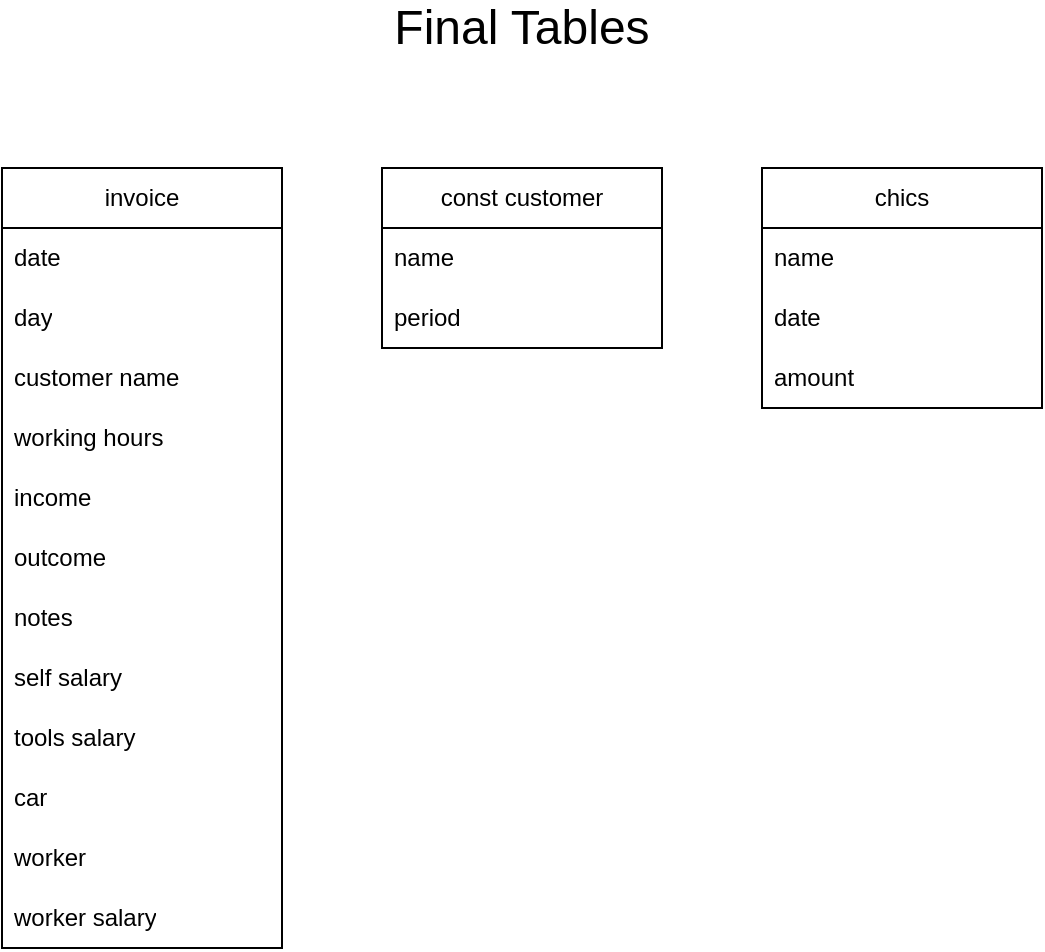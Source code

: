<mxfile version="22.1.0" type="device">
  <diagram name="Page-1" id="wDnpK7G10NfSpbmgySRL">
    <mxGraphModel dx="1032" dy="434" grid="1" gridSize="10" guides="1" tooltips="1" connect="1" arrows="1" fold="1" page="1" pageScale="1" pageWidth="827" pageHeight="1169" math="0" shadow="0">
      <root>
        <mxCell id="0" />
        <mxCell id="1" parent="0" />
        <mxCell id="2hKg4totU9g_CZMgjBt7-1" value="&lt;font class=&quot;custom-cursor-default-hover&quot; style=&quot;&quot;&gt;&lt;font style=&quot;font-size: 24px;&quot;&gt;Final Tables&lt;/font&gt;&lt;br&gt;&lt;/font&gt;" style="text;html=1;strokeColor=none;fillColor=none;align=center;verticalAlign=middle;whiteSpace=wrap;rounded=0;" vertex="1" parent="1">
          <mxGeometry x="275" y="190" width="170" as="geometry" />
        </mxCell>
        <mxCell id="2hKg4totU9g_CZMgjBt7-2" value="invoice" style="swimlane;fontStyle=0;childLayout=stackLayout;horizontal=1;startSize=30;horizontalStack=0;resizeParent=1;resizeParentMax=0;resizeLast=0;collapsible=1;marginBottom=0;whiteSpace=wrap;html=1;" vertex="1" parent="1">
          <mxGeometry x="100" y="260" width="140" height="390" as="geometry" />
        </mxCell>
        <mxCell id="2hKg4totU9g_CZMgjBt7-3" value="date" style="text;strokeColor=none;fillColor=none;align=left;verticalAlign=middle;spacingLeft=4;spacingRight=4;overflow=hidden;points=[[0,0.5],[1,0.5]];portConstraint=eastwest;rotatable=0;whiteSpace=wrap;html=1;" vertex="1" parent="2hKg4totU9g_CZMgjBt7-2">
          <mxGeometry y="30" width="140" height="30" as="geometry" />
        </mxCell>
        <mxCell id="2hKg4totU9g_CZMgjBt7-4" value="day" style="text;strokeColor=none;fillColor=none;align=left;verticalAlign=middle;spacingLeft=4;spacingRight=4;overflow=hidden;points=[[0,0.5],[1,0.5]];portConstraint=eastwest;rotatable=0;whiteSpace=wrap;html=1;" vertex="1" parent="2hKg4totU9g_CZMgjBt7-2">
          <mxGeometry y="60" width="140" height="30" as="geometry" />
        </mxCell>
        <mxCell id="2hKg4totU9g_CZMgjBt7-5" value="customer name" style="text;strokeColor=none;fillColor=none;align=left;verticalAlign=middle;spacingLeft=4;spacingRight=4;overflow=hidden;points=[[0,0.5],[1,0.5]];portConstraint=eastwest;rotatable=0;whiteSpace=wrap;html=1;" vertex="1" parent="2hKg4totU9g_CZMgjBt7-2">
          <mxGeometry y="90" width="140" height="30" as="geometry" />
        </mxCell>
        <mxCell id="2hKg4totU9g_CZMgjBt7-6" value="working hours" style="text;strokeColor=none;fillColor=none;align=left;verticalAlign=middle;spacingLeft=4;spacingRight=4;overflow=hidden;points=[[0,0.5],[1,0.5]];portConstraint=eastwest;rotatable=0;whiteSpace=wrap;html=1;" vertex="1" parent="2hKg4totU9g_CZMgjBt7-2">
          <mxGeometry y="120" width="140" height="30" as="geometry" />
        </mxCell>
        <mxCell id="2hKg4totU9g_CZMgjBt7-7" value="income" style="text;strokeColor=none;fillColor=none;align=left;verticalAlign=middle;spacingLeft=4;spacingRight=4;overflow=hidden;points=[[0,0.5],[1,0.5]];portConstraint=eastwest;rotatable=0;whiteSpace=wrap;html=1;" vertex="1" parent="2hKg4totU9g_CZMgjBt7-2">
          <mxGeometry y="150" width="140" height="30" as="geometry" />
        </mxCell>
        <mxCell id="2hKg4totU9g_CZMgjBt7-8" value="outcome" style="text;strokeColor=none;fillColor=none;align=left;verticalAlign=middle;spacingLeft=4;spacingRight=4;overflow=hidden;points=[[0,0.5],[1,0.5]];portConstraint=eastwest;rotatable=0;whiteSpace=wrap;html=1;" vertex="1" parent="2hKg4totU9g_CZMgjBt7-2">
          <mxGeometry y="180" width="140" height="30" as="geometry" />
        </mxCell>
        <mxCell id="2hKg4totU9g_CZMgjBt7-9" value="notes" style="text;strokeColor=none;fillColor=none;align=left;verticalAlign=middle;spacingLeft=4;spacingRight=4;overflow=hidden;points=[[0,0.5],[1,0.5]];portConstraint=eastwest;rotatable=0;whiteSpace=wrap;html=1;" vertex="1" parent="2hKg4totU9g_CZMgjBt7-2">
          <mxGeometry y="210" width="140" height="30" as="geometry" />
        </mxCell>
        <mxCell id="2hKg4totU9g_CZMgjBt7-10" value="self salary" style="text;strokeColor=none;fillColor=none;align=left;verticalAlign=middle;spacingLeft=4;spacingRight=4;overflow=hidden;points=[[0,0.5],[1,0.5]];portConstraint=eastwest;rotatable=0;whiteSpace=wrap;html=1;" vertex="1" parent="2hKg4totU9g_CZMgjBt7-2">
          <mxGeometry y="240" width="140" height="30" as="geometry" />
        </mxCell>
        <mxCell id="2hKg4totU9g_CZMgjBt7-11" value="tools salary" style="text;strokeColor=none;fillColor=none;align=left;verticalAlign=middle;spacingLeft=4;spacingRight=4;overflow=hidden;points=[[0,0.5],[1,0.5]];portConstraint=eastwest;rotatable=0;whiteSpace=wrap;html=1;" vertex="1" parent="2hKg4totU9g_CZMgjBt7-2">
          <mxGeometry y="270" width="140" height="30" as="geometry" />
        </mxCell>
        <mxCell id="2hKg4totU9g_CZMgjBt7-12" value="car" style="text;strokeColor=none;fillColor=none;align=left;verticalAlign=middle;spacingLeft=4;spacingRight=4;overflow=hidden;points=[[0,0.5],[1,0.5]];portConstraint=eastwest;rotatable=0;whiteSpace=wrap;html=1;" vertex="1" parent="2hKg4totU9g_CZMgjBt7-2">
          <mxGeometry y="300" width="140" height="30" as="geometry" />
        </mxCell>
        <mxCell id="2hKg4totU9g_CZMgjBt7-13" value="worker" style="text;strokeColor=none;fillColor=none;align=left;verticalAlign=middle;spacingLeft=4;spacingRight=4;overflow=hidden;points=[[0,0.5],[1,0.5]];portConstraint=eastwest;rotatable=0;whiteSpace=wrap;html=1;" vertex="1" parent="2hKg4totU9g_CZMgjBt7-2">
          <mxGeometry y="330" width="140" height="30" as="geometry" />
        </mxCell>
        <mxCell id="2hKg4totU9g_CZMgjBt7-14" value="worker salary" style="text;strokeColor=none;fillColor=none;align=left;verticalAlign=middle;spacingLeft=4;spacingRight=4;overflow=hidden;points=[[0,0.5],[1,0.5]];portConstraint=eastwest;rotatable=0;whiteSpace=wrap;html=1;" vertex="1" parent="2hKg4totU9g_CZMgjBt7-2">
          <mxGeometry y="360" width="140" height="30" as="geometry" />
        </mxCell>
        <mxCell id="2hKg4totU9g_CZMgjBt7-15" value="const customer" style="swimlane;fontStyle=0;childLayout=stackLayout;horizontal=1;startSize=30;horizontalStack=0;resizeParent=1;resizeParentMax=0;resizeLast=0;collapsible=1;marginBottom=0;whiteSpace=wrap;html=1;" vertex="1" parent="1">
          <mxGeometry x="290" y="260" width="140" height="90" as="geometry" />
        </mxCell>
        <mxCell id="2hKg4totU9g_CZMgjBt7-16" value="name" style="text;strokeColor=none;fillColor=none;align=left;verticalAlign=middle;spacingLeft=4;spacingRight=4;overflow=hidden;points=[[0,0.5],[1,0.5]];portConstraint=eastwest;rotatable=0;whiteSpace=wrap;html=1;" vertex="1" parent="2hKg4totU9g_CZMgjBt7-15">
          <mxGeometry y="30" width="140" height="30" as="geometry" />
        </mxCell>
        <mxCell id="2hKg4totU9g_CZMgjBt7-17" value="period" style="text;strokeColor=none;fillColor=none;align=left;verticalAlign=middle;spacingLeft=4;spacingRight=4;overflow=hidden;points=[[0,0.5],[1,0.5]];portConstraint=eastwest;rotatable=0;whiteSpace=wrap;html=1;" vertex="1" parent="2hKg4totU9g_CZMgjBt7-15">
          <mxGeometry y="60" width="140" height="30" as="geometry" />
        </mxCell>
        <mxCell id="2hKg4totU9g_CZMgjBt7-19" value="chics" style="swimlane;fontStyle=0;childLayout=stackLayout;horizontal=1;startSize=30;horizontalStack=0;resizeParent=1;resizeParentMax=0;resizeLast=0;collapsible=1;marginBottom=0;whiteSpace=wrap;html=1;" vertex="1" parent="1">
          <mxGeometry x="480" y="260" width="140" height="120" as="geometry" />
        </mxCell>
        <mxCell id="2hKg4totU9g_CZMgjBt7-20" value="name" style="text;strokeColor=none;fillColor=none;align=left;verticalAlign=middle;spacingLeft=4;spacingRight=4;overflow=hidden;points=[[0,0.5],[1,0.5]];portConstraint=eastwest;rotatable=0;whiteSpace=wrap;html=1;" vertex="1" parent="2hKg4totU9g_CZMgjBt7-19">
          <mxGeometry y="30" width="140" height="30" as="geometry" />
        </mxCell>
        <mxCell id="2hKg4totU9g_CZMgjBt7-21" value="date" style="text;strokeColor=none;fillColor=none;align=left;verticalAlign=middle;spacingLeft=4;spacingRight=4;overflow=hidden;points=[[0,0.5],[1,0.5]];portConstraint=eastwest;rotatable=0;whiteSpace=wrap;html=1;" vertex="1" parent="2hKg4totU9g_CZMgjBt7-19">
          <mxGeometry y="60" width="140" height="30" as="geometry" />
        </mxCell>
        <mxCell id="2hKg4totU9g_CZMgjBt7-22" value="amount" style="text;strokeColor=none;fillColor=none;align=left;verticalAlign=middle;spacingLeft=4;spacingRight=4;overflow=hidden;points=[[0,0.5],[1,0.5]];portConstraint=eastwest;rotatable=0;whiteSpace=wrap;html=1;" vertex="1" parent="2hKg4totU9g_CZMgjBt7-19">
          <mxGeometry y="90" width="140" height="30" as="geometry" />
        </mxCell>
        <mxCell id="2hKg4totU9g_CZMgjBt7-23" style="edgeStyle=orthogonalEdgeStyle;rounded=0;orthogonalLoop=1;jettySize=auto;html=1;exitX=0;exitY=0;exitDx=0;exitDy=0;" edge="1" parent="1" source="2hKg4totU9g_CZMgjBt7-1" target="2hKg4totU9g_CZMgjBt7-1">
          <mxGeometry relative="1" as="geometry" />
        </mxCell>
      </root>
    </mxGraphModel>
  </diagram>
</mxfile>
